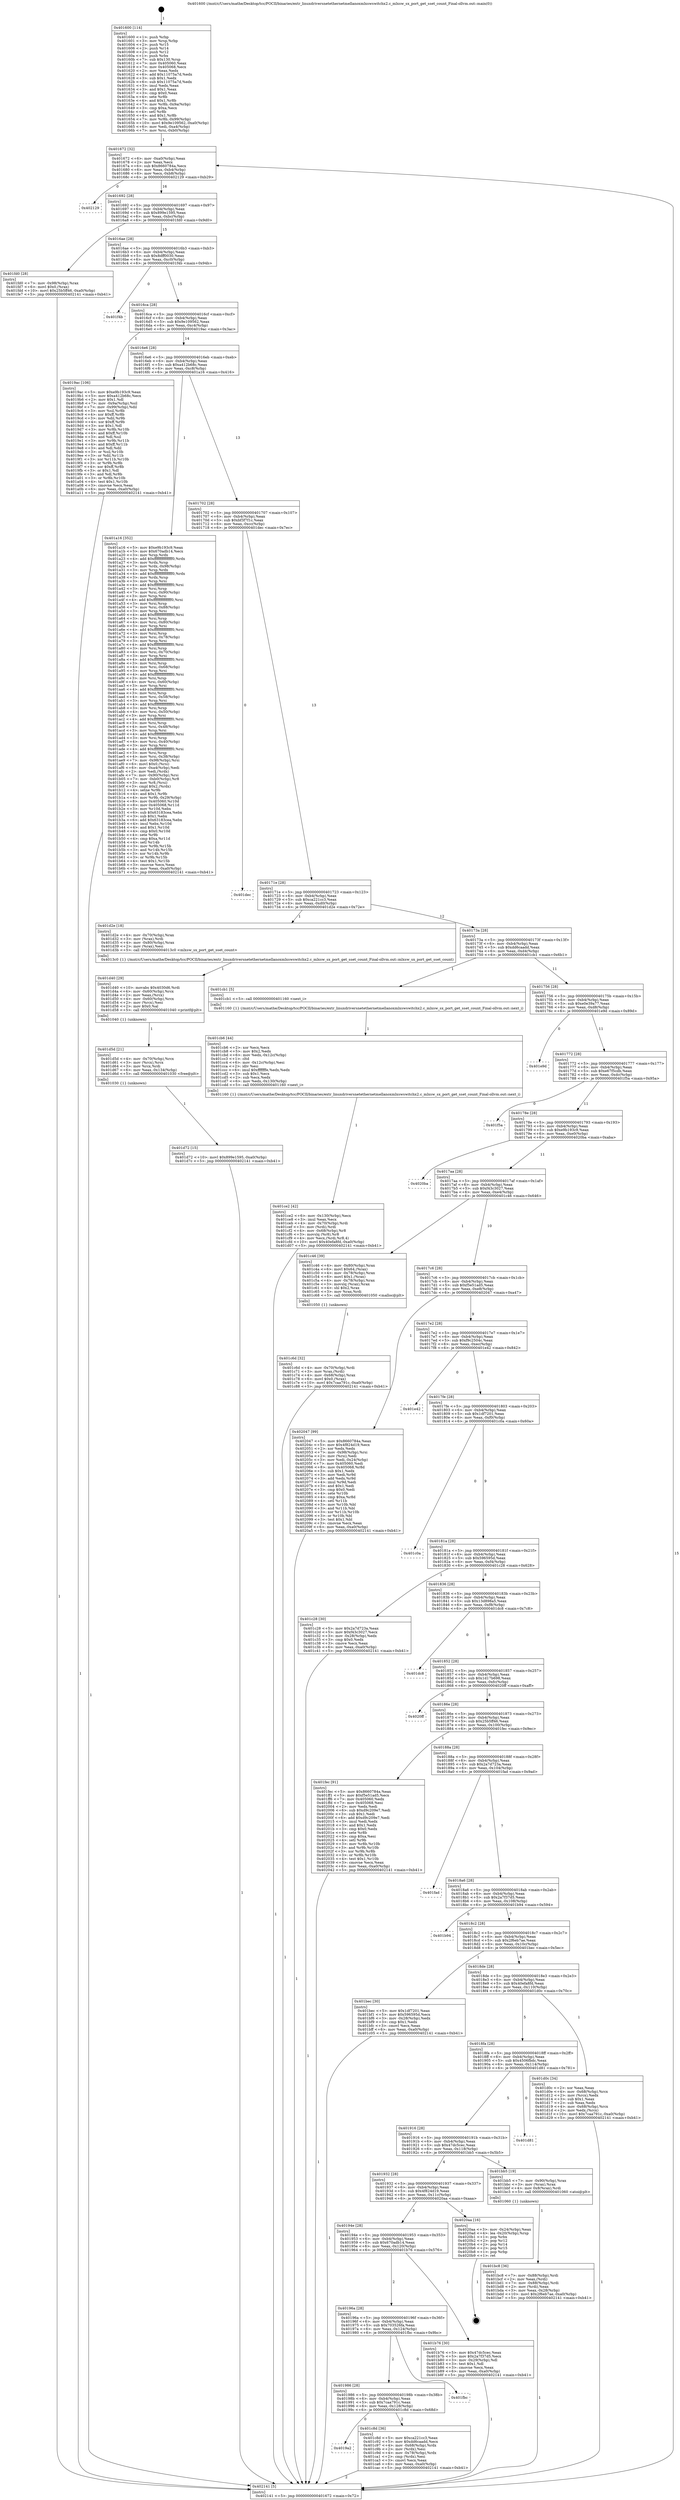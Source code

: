 digraph "0x401600" {
  label = "0x401600 (/mnt/c/Users/mathe/Desktop/tcc/POCII/binaries/extr_linuxdriversnetethernetmellanoxmlxswswitchx2.c_mlxsw_sx_port_get_sset_count_Final-ollvm.out::main(0))"
  labelloc = "t"
  node[shape=record]

  Entry [label="",width=0.3,height=0.3,shape=circle,fillcolor=black,style=filled]
  "0x401672" [label="{
     0x401672 [32]\l
     | [instrs]\l
     &nbsp;&nbsp;0x401672 \<+6\>: mov -0xa0(%rbp),%eax\l
     &nbsp;&nbsp;0x401678 \<+2\>: mov %eax,%ecx\l
     &nbsp;&nbsp;0x40167a \<+6\>: sub $0x8660784a,%ecx\l
     &nbsp;&nbsp;0x401680 \<+6\>: mov %eax,-0xb4(%rbp)\l
     &nbsp;&nbsp;0x401686 \<+6\>: mov %ecx,-0xb8(%rbp)\l
     &nbsp;&nbsp;0x40168c \<+6\>: je 0000000000402129 \<main+0xb29\>\l
  }"]
  "0x402129" [label="{
     0x402129\l
  }", style=dashed]
  "0x401692" [label="{
     0x401692 [28]\l
     | [instrs]\l
     &nbsp;&nbsp;0x401692 \<+5\>: jmp 0000000000401697 \<main+0x97\>\l
     &nbsp;&nbsp;0x401697 \<+6\>: mov -0xb4(%rbp),%eax\l
     &nbsp;&nbsp;0x40169d \<+5\>: sub $0x899e1595,%eax\l
     &nbsp;&nbsp;0x4016a2 \<+6\>: mov %eax,-0xbc(%rbp)\l
     &nbsp;&nbsp;0x4016a8 \<+6\>: je 0000000000401fd0 \<main+0x9d0\>\l
  }"]
  Exit [label="",width=0.3,height=0.3,shape=circle,fillcolor=black,style=filled,peripheries=2]
  "0x401fd0" [label="{
     0x401fd0 [28]\l
     | [instrs]\l
     &nbsp;&nbsp;0x401fd0 \<+7\>: mov -0x98(%rbp),%rax\l
     &nbsp;&nbsp;0x401fd7 \<+6\>: movl $0x0,(%rax)\l
     &nbsp;&nbsp;0x401fdd \<+10\>: movl $0x25b5ff46,-0xa0(%rbp)\l
     &nbsp;&nbsp;0x401fe7 \<+5\>: jmp 0000000000402141 \<main+0xb41\>\l
  }"]
  "0x4016ae" [label="{
     0x4016ae [28]\l
     | [instrs]\l
     &nbsp;&nbsp;0x4016ae \<+5\>: jmp 00000000004016b3 \<main+0xb3\>\l
     &nbsp;&nbsp;0x4016b3 \<+6\>: mov -0xb4(%rbp),%eax\l
     &nbsp;&nbsp;0x4016b9 \<+5\>: sub $0x8dff0030,%eax\l
     &nbsp;&nbsp;0x4016be \<+6\>: mov %eax,-0xc0(%rbp)\l
     &nbsp;&nbsp;0x4016c4 \<+6\>: je 0000000000401f4b \<main+0x94b\>\l
  }"]
  "0x401d72" [label="{
     0x401d72 [15]\l
     | [instrs]\l
     &nbsp;&nbsp;0x401d72 \<+10\>: movl $0x899e1595,-0xa0(%rbp)\l
     &nbsp;&nbsp;0x401d7c \<+5\>: jmp 0000000000402141 \<main+0xb41\>\l
  }"]
  "0x401f4b" [label="{
     0x401f4b\l
  }", style=dashed]
  "0x4016ca" [label="{
     0x4016ca [28]\l
     | [instrs]\l
     &nbsp;&nbsp;0x4016ca \<+5\>: jmp 00000000004016cf \<main+0xcf\>\l
     &nbsp;&nbsp;0x4016cf \<+6\>: mov -0xb4(%rbp),%eax\l
     &nbsp;&nbsp;0x4016d5 \<+5\>: sub $0x9e109562,%eax\l
     &nbsp;&nbsp;0x4016da \<+6\>: mov %eax,-0xc4(%rbp)\l
     &nbsp;&nbsp;0x4016e0 \<+6\>: je 00000000004019ac \<main+0x3ac\>\l
  }"]
  "0x401d5d" [label="{
     0x401d5d [21]\l
     | [instrs]\l
     &nbsp;&nbsp;0x401d5d \<+4\>: mov -0x70(%rbp),%rcx\l
     &nbsp;&nbsp;0x401d61 \<+3\>: mov (%rcx),%rcx\l
     &nbsp;&nbsp;0x401d64 \<+3\>: mov %rcx,%rdi\l
     &nbsp;&nbsp;0x401d67 \<+6\>: mov %eax,-0x134(%rbp)\l
     &nbsp;&nbsp;0x401d6d \<+5\>: call 0000000000401030 \<free@plt\>\l
     | [calls]\l
     &nbsp;&nbsp;0x401030 \{1\} (unknown)\l
  }"]
  "0x4019ac" [label="{
     0x4019ac [106]\l
     | [instrs]\l
     &nbsp;&nbsp;0x4019ac \<+5\>: mov $0xe9b193c9,%eax\l
     &nbsp;&nbsp;0x4019b1 \<+5\>: mov $0xa412b68c,%ecx\l
     &nbsp;&nbsp;0x4019b6 \<+2\>: mov $0x1,%dl\l
     &nbsp;&nbsp;0x4019b8 \<+7\>: mov -0x9a(%rbp),%sil\l
     &nbsp;&nbsp;0x4019bf \<+7\>: mov -0x99(%rbp),%dil\l
     &nbsp;&nbsp;0x4019c6 \<+3\>: mov %sil,%r8b\l
     &nbsp;&nbsp;0x4019c9 \<+4\>: xor $0xff,%r8b\l
     &nbsp;&nbsp;0x4019cd \<+3\>: mov %dil,%r9b\l
     &nbsp;&nbsp;0x4019d0 \<+4\>: xor $0xff,%r9b\l
     &nbsp;&nbsp;0x4019d4 \<+3\>: xor $0x1,%dl\l
     &nbsp;&nbsp;0x4019d7 \<+3\>: mov %r8b,%r10b\l
     &nbsp;&nbsp;0x4019da \<+4\>: and $0xff,%r10b\l
     &nbsp;&nbsp;0x4019de \<+3\>: and %dl,%sil\l
     &nbsp;&nbsp;0x4019e1 \<+3\>: mov %r9b,%r11b\l
     &nbsp;&nbsp;0x4019e4 \<+4\>: and $0xff,%r11b\l
     &nbsp;&nbsp;0x4019e8 \<+3\>: and %dl,%dil\l
     &nbsp;&nbsp;0x4019eb \<+3\>: or %sil,%r10b\l
     &nbsp;&nbsp;0x4019ee \<+3\>: or %dil,%r11b\l
     &nbsp;&nbsp;0x4019f1 \<+3\>: xor %r11b,%r10b\l
     &nbsp;&nbsp;0x4019f4 \<+3\>: or %r9b,%r8b\l
     &nbsp;&nbsp;0x4019f7 \<+4\>: xor $0xff,%r8b\l
     &nbsp;&nbsp;0x4019fb \<+3\>: or $0x1,%dl\l
     &nbsp;&nbsp;0x4019fe \<+3\>: and %dl,%r8b\l
     &nbsp;&nbsp;0x401a01 \<+3\>: or %r8b,%r10b\l
     &nbsp;&nbsp;0x401a04 \<+4\>: test $0x1,%r10b\l
     &nbsp;&nbsp;0x401a08 \<+3\>: cmovne %ecx,%eax\l
     &nbsp;&nbsp;0x401a0b \<+6\>: mov %eax,-0xa0(%rbp)\l
     &nbsp;&nbsp;0x401a11 \<+5\>: jmp 0000000000402141 \<main+0xb41\>\l
  }"]
  "0x4016e6" [label="{
     0x4016e6 [28]\l
     | [instrs]\l
     &nbsp;&nbsp;0x4016e6 \<+5\>: jmp 00000000004016eb \<main+0xeb\>\l
     &nbsp;&nbsp;0x4016eb \<+6\>: mov -0xb4(%rbp),%eax\l
     &nbsp;&nbsp;0x4016f1 \<+5\>: sub $0xa412b68c,%eax\l
     &nbsp;&nbsp;0x4016f6 \<+6\>: mov %eax,-0xc8(%rbp)\l
     &nbsp;&nbsp;0x4016fc \<+6\>: je 0000000000401a16 \<main+0x416\>\l
  }"]
  "0x402141" [label="{
     0x402141 [5]\l
     | [instrs]\l
     &nbsp;&nbsp;0x402141 \<+5\>: jmp 0000000000401672 \<main+0x72\>\l
  }"]
  "0x401600" [label="{
     0x401600 [114]\l
     | [instrs]\l
     &nbsp;&nbsp;0x401600 \<+1\>: push %rbp\l
     &nbsp;&nbsp;0x401601 \<+3\>: mov %rsp,%rbp\l
     &nbsp;&nbsp;0x401604 \<+2\>: push %r15\l
     &nbsp;&nbsp;0x401606 \<+2\>: push %r14\l
     &nbsp;&nbsp;0x401608 \<+2\>: push %r12\l
     &nbsp;&nbsp;0x40160a \<+1\>: push %rbx\l
     &nbsp;&nbsp;0x40160b \<+7\>: sub $0x130,%rsp\l
     &nbsp;&nbsp;0x401612 \<+7\>: mov 0x405060,%eax\l
     &nbsp;&nbsp;0x401619 \<+7\>: mov 0x405068,%ecx\l
     &nbsp;&nbsp;0x401620 \<+2\>: mov %eax,%edx\l
     &nbsp;&nbsp;0x401622 \<+6\>: add $0x11075a7d,%edx\l
     &nbsp;&nbsp;0x401628 \<+3\>: sub $0x1,%edx\l
     &nbsp;&nbsp;0x40162b \<+6\>: sub $0x11075a7d,%edx\l
     &nbsp;&nbsp;0x401631 \<+3\>: imul %edx,%eax\l
     &nbsp;&nbsp;0x401634 \<+3\>: and $0x1,%eax\l
     &nbsp;&nbsp;0x401637 \<+3\>: cmp $0x0,%eax\l
     &nbsp;&nbsp;0x40163a \<+4\>: sete %r8b\l
     &nbsp;&nbsp;0x40163e \<+4\>: and $0x1,%r8b\l
     &nbsp;&nbsp;0x401642 \<+7\>: mov %r8b,-0x9a(%rbp)\l
     &nbsp;&nbsp;0x401649 \<+3\>: cmp $0xa,%ecx\l
     &nbsp;&nbsp;0x40164c \<+4\>: setl %r8b\l
     &nbsp;&nbsp;0x401650 \<+4\>: and $0x1,%r8b\l
     &nbsp;&nbsp;0x401654 \<+7\>: mov %r8b,-0x99(%rbp)\l
     &nbsp;&nbsp;0x40165b \<+10\>: movl $0x9e109562,-0xa0(%rbp)\l
     &nbsp;&nbsp;0x401665 \<+6\>: mov %edi,-0xa4(%rbp)\l
     &nbsp;&nbsp;0x40166b \<+7\>: mov %rsi,-0xb0(%rbp)\l
  }"]
  "0x401d40" [label="{
     0x401d40 [29]\l
     | [instrs]\l
     &nbsp;&nbsp;0x401d40 \<+10\>: movabs $0x4030d6,%rdi\l
     &nbsp;&nbsp;0x401d4a \<+4\>: mov -0x60(%rbp),%rcx\l
     &nbsp;&nbsp;0x401d4e \<+2\>: mov %eax,(%rcx)\l
     &nbsp;&nbsp;0x401d50 \<+4\>: mov -0x60(%rbp),%rcx\l
     &nbsp;&nbsp;0x401d54 \<+2\>: mov (%rcx),%esi\l
     &nbsp;&nbsp;0x401d56 \<+2\>: mov $0x0,%al\l
     &nbsp;&nbsp;0x401d58 \<+5\>: call 0000000000401040 \<printf@plt\>\l
     | [calls]\l
     &nbsp;&nbsp;0x401040 \{1\} (unknown)\l
  }"]
  "0x401a16" [label="{
     0x401a16 [352]\l
     | [instrs]\l
     &nbsp;&nbsp;0x401a16 \<+5\>: mov $0xe9b193c9,%eax\l
     &nbsp;&nbsp;0x401a1b \<+5\>: mov $0x670adb14,%ecx\l
     &nbsp;&nbsp;0x401a20 \<+3\>: mov %rsp,%rdx\l
     &nbsp;&nbsp;0x401a23 \<+4\>: add $0xfffffffffffffff0,%rdx\l
     &nbsp;&nbsp;0x401a27 \<+3\>: mov %rdx,%rsp\l
     &nbsp;&nbsp;0x401a2a \<+7\>: mov %rdx,-0x98(%rbp)\l
     &nbsp;&nbsp;0x401a31 \<+3\>: mov %rsp,%rdx\l
     &nbsp;&nbsp;0x401a34 \<+4\>: add $0xfffffffffffffff0,%rdx\l
     &nbsp;&nbsp;0x401a38 \<+3\>: mov %rdx,%rsp\l
     &nbsp;&nbsp;0x401a3b \<+3\>: mov %rsp,%rsi\l
     &nbsp;&nbsp;0x401a3e \<+4\>: add $0xfffffffffffffff0,%rsi\l
     &nbsp;&nbsp;0x401a42 \<+3\>: mov %rsi,%rsp\l
     &nbsp;&nbsp;0x401a45 \<+7\>: mov %rsi,-0x90(%rbp)\l
     &nbsp;&nbsp;0x401a4c \<+3\>: mov %rsp,%rsi\l
     &nbsp;&nbsp;0x401a4f \<+4\>: add $0xfffffffffffffff0,%rsi\l
     &nbsp;&nbsp;0x401a53 \<+3\>: mov %rsi,%rsp\l
     &nbsp;&nbsp;0x401a56 \<+7\>: mov %rsi,-0x88(%rbp)\l
     &nbsp;&nbsp;0x401a5d \<+3\>: mov %rsp,%rsi\l
     &nbsp;&nbsp;0x401a60 \<+4\>: add $0xfffffffffffffff0,%rsi\l
     &nbsp;&nbsp;0x401a64 \<+3\>: mov %rsi,%rsp\l
     &nbsp;&nbsp;0x401a67 \<+4\>: mov %rsi,-0x80(%rbp)\l
     &nbsp;&nbsp;0x401a6b \<+3\>: mov %rsp,%rsi\l
     &nbsp;&nbsp;0x401a6e \<+4\>: add $0xfffffffffffffff0,%rsi\l
     &nbsp;&nbsp;0x401a72 \<+3\>: mov %rsi,%rsp\l
     &nbsp;&nbsp;0x401a75 \<+4\>: mov %rsi,-0x78(%rbp)\l
     &nbsp;&nbsp;0x401a79 \<+3\>: mov %rsp,%rsi\l
     &nbsp;&nbsp;0x401a7c \<+4\>: add $0xfffffffffffffff0,%rsi\l
     &nbsp;&nbsp;0x401a80 \<+3\>: mov %rsi,%rsp\l
     &nbsp;&nbsp;0x401a83 \<+4\>: mov %rsi,-0x70(%rbp)\l
     &nbsp;&nbsp;0x401a87 \<+3\>: mov %rsp,%rsi\l
     &nbsp;&nbsp;0x401a8a \<+4\>: add $0xfffffffffffffff0,%rsi\l
     &nbsp;&nbsp;0x401a8e \<+3\>: mov %rsi,%rsp\l
     &nbsp;&nbsp;0x401a91 \<+4\>: mov %rsi,-0x68(%rbp)\l
     &nbsp;&nbsp;0x401a95 \<+3\>: mov %rsp,%rsi\l
     &nbsp;&nbsp;0x401a98 \<+4\>: add $0xfffffffffffffff0,%rsi\l
     &nbsp;&nbsp;0x401a9c \<+3\>: mov %rsi,%rsp\l
     &nbsp;&nbsp;0x401a9f \<+4\>: mov %rsi,-0x60(%rbp)\l
     &nbsp;&nbsp;0x401aa3 \<+3\>: mov %rsp,%rsi\l
     &nbsp;&nbsp;0x401aa6 \<+4\>: add $0xfffffffffffffff0,%rsi\l
     &nbsp;&nbsp;0x401aaa \<+3\>: mov %rsi,%rsp\l
     &nbsp;&nbsp;0x401aad \<+4\>: mov %rsi,-0x58(%rbp)\l
     &nbsp;&nbsp;0x401ab1 \<+3\>: mov %rsp,%rsi\l
     &nbsp;&nbsp;0x401ab4 \<+4\>: add $0xfffffffffffffff0,%rsi\l
     &nbsp;&nbsp;0x401ab8 \<+3\>: mov %rsi,%rsp\l
     &nbsp;&nbsp;0x401abb \<+4\>: mov %rsi,-0x50(%rbp)\l
     &nbsp;&nbsp;0x401abf \<+3\>: mov %rsp,%rsi\l
     &nbsp;&nbsp;0x401ac2 \<+4\>: add $0xfffffffffffffff0,%rsi\l
     &nbsp;&nbsp;0x401ac6 \<+3\>: mov %rsi,%rsp\l
     &nbsp;&nbsp;0x401ac9 \<+4\>: mov %rsi,-0x48(%rbp)\l
     &nbsp;&nbsp;0x401acd \<+3\>: mov %rsp,%rsi\l
     &nbsp;&nbsp;0x401ad0 \<+4\>: add $0xfffffffffffffff0,%rsi\l
     &nbsp;&nbsp;0x401ad4 \<+3\>: mov %rsi,%rsp\l
     &nbsp;&nbsp;0x401ad7 \<+4\>: mov %rsi,-0x40(%rbp)\l
     &nbsp;&nbsp;0x401adb \<+3\>: mov %rsp,%rsi\l
     &nbsp;&nbsp;0x401ade \<+4\>: add $0xfffffffffffffff0,%rsi\l
     &nbsp;&nbsp;0x401ae2 \<+3\>: mov %rsi,%rsp\l
     &nbsp;&nbsp;0x401ae5 \<+4\>: mov %rsi,-0x38(%rbp)\l
     &nbsp;&nbsp;0x401ae9 \<+7\>: mov -0x98(%rbp),%rsi\l
     &nbsp;&nbsp;0x401af0 \<+6\>: movl $0x0,(%rsi)\l
     &nbsp;&nbsp;0x401af6 \<+6\>: mov -0xa4(%rbp),%edi\l
     &nbsp;&nbsp;0x401afc \<+2\>: mov %edi,(%rdx)\l
     &nbsp;&nbsp;0x401afe \<+7\>: mov -0x90(%rbp),%rsi\l
     &nbsp;&nbsp;0x401b05 \<+7\>: mov -0xb0(%rbp),%r8\l
     &nbsp;&nbsp;0x401b0c \<+3\>: mov %r8,(%rsi)\l
     &nbsp;&nbsp;0x401b0f \<+3\>: cmpl $0x2,(%rdx)\l
     &nbsp;&nbsp;0x401b12 \<+4\>: setne %r9b\l
     &nbsp;&nbsp;0x401b16 \<+4\>: and $0x1,%r9b\l
     &nbsp;&nbsp;0x401b1a \<+4\>: mov %r9b,-0x29(%rbp)\l
     &nbsp;&nbsp;0x401b1e \<+8\>: mov 0x405060,%r10d\l
     &nbsp;&nbsp;0x401b26 \<+8\>: mov 0x405068,%r11d\l
     &nbsp;&nbsp;0x401b2e \<+3\>: mov %r10d,%ebx\l
     &nbsp;&nbsp;0x401b31 \<+6\>: sub $0x63183cea,%ebx\l
     &nbsp;&nbsp;0x401b37 \<+3\>: sub $0x1,%ebx\l
     &nbsp;&nbsp;0x401b3a \<+6\>: add $0x63183cea,%ebx\l
     &nbsp;&nbsp;0x401b40 \<+4\>: imul %ebx,%r10d\l
     &nbsp;&nbsp;0x401b44 \<+4\>: and $0x1,%r10d\l
     &nbsp;&nbsp;0x401b48 \<+4\>: cmp $0x0,%r10d\l
     &nbsp;&nbsp;0x401b4c \<+4\>: sete %r9b\l
     &nbsp;&nbsp;0x401b50 \<+4\>: cmp $0xa,%r11d\l
     &nbsp;&nbsp;0x401b54 \<+4\>: setl %r14b\l
     &nbsp;&nbsp;0x401b58 \<+3\>: mov %r9b,%r15b\l
     &nbsp;&nbsp;0x401b5b \<+3\>: and %r14b,%r15b\l
     &nbsp;&nbsp;0x401b5e \<+3\>: xor %r14b,%r9b\l
     &nbsp;&nbsp;0x401b61 \<+3\>: or %r9b,%r15b\l
     &nbsp;&nbsp;0x401b64 \<+4\>: test $0x1,%r15b\l
     &nbsp;&nbsp;0x401b68 \<+3\>: cmovne %ecx,%eax\l
     &nbsp;&nbsp;0x401b6b \<+6\>: mov %eax,-0xa0(%rbp)\l
     &nbsp;&nbsp;0x401b71 \<+5\>: jmp 0000000000402141 \<main+0xb41\>\l
  }"]
  "0x401702" [label="{
     0x401702 [28]\l
     | [instrs]\l
     &nbsp;&nbsp;0x401702 \<+5\>: jmp 0000000000401707 \<main+0x107\>\l
     &nbsp;&nbsp;0x401707 \<+6\>: mov -0xb4(%rbp),%eax\l
     &nbsp;&nbsp;0x40170d \<+5\>: sub $0xbf3f7f1c,%eax\l
     &nbsp;&nbsp;0x401712 \<+6\>: mov %eax,-0xcc(%rbp)\l
     &nbsp;&nbsp;0x401718 \<+6\>: je 0000000000401dec \<main+0x7ec\>\l
  }"]
  "0x401ce2" [label="{
     0x401ce2 [42]\l
     | [instrs]\l
     &nbsp;&nbsp;0x401ce2 \<+6\>: mov -0x130(%rbp),%ecx\l
     &nbsp;&nbsp;0x401ce8 \<+3\>: imul %eax,%ecx\l
     &nbsp;&nbsp;0x401ceb \<+4\>: mov -0x70(%rbp),%rdi\l
     &nbsp;&nbsp;0x401cef \<+3\>: mov (%rdi),%rdi\l
     &nbsp;&nbsp;0x401cf2 \<+4\>: mov -0x68(%rbp),%r8\l
     &nbsp;&nbsp;0x401cf6 \<+3\>: movslq (%r8),%r8\l
     &nbsp;&nbsp;0x401cf9 \<+4\>: mov %ecx,(%rdi,%r8,4)\l
     &nbsp;&nbsp;0x401cfd \<+10\>: movl $0x40efa8fd,-0xa0(%rbp)\l
     &nbsp;&nbsp;0x401d07 \<+5\>: jmp 0000000000402141 \<main+0xb41\>\l
  }"]
  "0x401cb6" [label="{
     0x401cb6 [44]\l
     | [instrs]\l
     &nbsp;&nbsp;0x401cb6 \<+2\>: xor %ecx,%ecx\l
     &nbsp;&nbsp;0x401cb8 \<+5\>: mov $0x2,%edx\l
     &nbsp;&nbsp;0x401cbd \<+6\>: mov %edx,-0x12c(%rbp)\l
     &nbsp;&nbsp;0x401cc3 \<+1\>: cltd\l
     &nbsp;&nbsp;0x401cc4 \<+6\>: mov -0x12c(%rbp),%esi\l
     &nbsp;&nbsp;0x401cca \<+2\>: idiv %esi\l
     &nbsp;&nbsp;0x401ccc \<+6\>: imul $0xfffffffe,%edx,%edx\l
     &nbsp;&nbsp;0x401cd2 \<+3\>: sub $0x1,%ecx\l
     &nbsp;&nbsp;0x401cd5 \<+2\>: sub %ecx,%edx\l
     &nbsp;&nbsp;0x401cd7 \<+6\>: mov %edx,-0x130(%rbp)\l
     &nbsp;&nbsp;0x401cdd \<+5\>: call 0000000000401160 \<next_i\>\l
     | [calls]\l
     &nbsp;&nbsp;0x401160 \{1\} (/mnt/c/Users/mathe/Desktop/tcc/POCII/binaries/extr_linuxdriversnetethernetmellanoxmlxswswitchx2.c_mlxsw_sx_port_get_sset_count_Final-ollvm.out::next_i)\l
  }"]
  "0x401dec" [label="{
     0x401dec\l
  }", style=dashed]
  "0x40171e" [label="{
     0x40171e [28]\l
     | [instrs]\l
     &nbsp;&nbsp;0x40171e \<+5\>: jmp 0000000000401723 \<main+0x123\>\l
     &nbsp;&nbsp;0x401723 \<+6\>: mov -0xb4(%rbp),%eax\l
     &nbsp;&nbsp;0x401729 \<+5\>: sub $0xca221cc3,%eax\l
     &nbsp;&nbsp;0x40172e \<+6\>: mov %eax,-0xd0(%rbp)\l
     &nbsp;&nbsp;0x401734 \<+6\>: je 0000000000401d2e \<main+0x72e\>\l
  }"]
  "0x4019a2" [label="{
     0x4019a2\l
  }", style=dashed]
  "0x401d2e" [label="{
     0x401d2e [18]\l
     | [instrs]\l
     &nbsp;&nbsp;0x401d2e \<+4\>: mov -0x70(%rbp),%rax\l
     &nbsp;&nbsp;0x401d32 \<+3\>: mov (%rax),%rdi\l
     &nbsp;&nbsp;0x401d35 \<+4\>: mov -0x80(%rbp),%rax\l
     &nbsp;&nbsp;0x401d39 \<+2\>: mov (%rax),%esi\l
     &nbsp;&nbsp;0x401d3b \<+5\>: call 00000000004013c0 \<mlxsw_sx_port_get_sset_count\>\l
     | [calls]\l
     &nbsp;&nbsp;0x4013c0 \{1\} (/mnt/c/Users/mathe/Desktop/tcc/POCII/binaries/extr_linuxdriversnetethernetmellanoxmlxswswitchx2.c_mlxsw_sx_port_get_sset_count_Final-ollvm.out::mlxsw_sx_port_get_sset_count)\l
  }"]
  "0x40173a" [label="{
     0x40173a [28]\l
     | [instrs]\l
     &nbsp;&nbsp;0x40173a \<+5\>: jmp 000000000040173f \<main+0x13f\>\l
     &nbsp;&nbsp;0x40173f \<+6\>: mov -0xb4(%rbp),%eax\l
     &nbsp;&nbsp;0x401745 \<+5\>: sub $0xdd6caadd,%eax\l
     &nbsp;&nbsp;0x40174a \<+6\>: mov %eax,-0xd4(%rbp)\l
     &nbsp;&nbsp;0x401750 \<+6\>: je 0000000000401cb1 \<main+0x6b1\>\l
  }"]
  "0x401c8d" [label="{
     0x401c8d [36]\l
     | [instrs]\l
     &nbsp;&nbsp;0x401c8d \<+5\>: mov $0xca221cc3,%eax\l
     &nbsp;&nbsp;0x401c92 \<+5\>: mov $0xdd6caadd,%ecx\l
     &nbsp;&nbsp;0x401c97 \<+4\>: mov -0x68(%rbp),%rdx\l
     &nbsp;&nbsp;0x401c9b \<+2\>: mov (%rdx),%esi\l
     &nbsp;&nbsp;0x401c9d \<+4\>: mov -0x78(%rbp),%rdx\l
     &nbsp;&nbsp;0x401ca1 \<+2\>: cmp (%rdx),%esi\l
     &nbsp;&nbsp;0x401ca3 \<+3\>: cmovl %ecx,%eax\l
     &nbsp;&nbsp;0x401ca6 \<+6\>: mov %eax,-0xa0(%rbp)\l
     &nbsp;&nbsp;0x401cac \<+5\>: jmp 0000000000402141 \<main+0xb41\>\l
  }"]
  "0x401cb1" [label="{
     0x401cb1 [5]\l
     | [instrs]\l
     &nbsp;&nbsp;0x401cb1 \<+5\>: call 0000000000401160 \<next_i\>\l
     | [calls]\l
     &nbsp;&nbsp;0x401160 \{1\} (/mnt/c/Users/mathe/Desktop/tcc/POCII/binaries/extr_linuxdriversnetethernetmellanoxmlxswswitchx2.c_mlxsw_sx_port_get_sset_count_Final-ollvm.out::next_i)\l
  }"]
  "0x401756" [label="{
     0x401756 [28]\l
     | [instrs]\l
     &nbsp;&nbsp;0x401756 \<+5\>: jmp 000000000040175b \<main+0x15b\>\l
     &nbsp;&nbsp;0x40175b \<+6\>: mov -0xb4(%rbp),%eax\l
     &nbsp;&nbsp;0x401761 \<+5\>: sub $0xe0e39a77,%eax\l
     &nbsp;&nbsp;0x401766 \<+6\>: mov %eax,-0xd8(%rbp)\l
     &nbsp;&nbsp;0x40176c \<+6\>: je 0000000000401e9d \<main+0x89d\>\l
  }"]
  "0x401986" [label="{
     0x401986 [28]\l
     | [instrs]\l
     &nbsp;&nbsp;0x401986 \<+5\>: jmp 000000000040198b \<main+0x38b\>\l
     &nbsp;&nbsp;0x40198b \<+6\>: mov -0xb4(%rbp),%eax\l
     &nbsp;&nbsp;0x401991 \<+5\>: sub $0x7caa791c,%eax\l
     &nbsp;&nbsp;0x401996 \<+6\>: mov %eax,-0x128(%rbp)\l
     &nbsp;&nbsp;0x40199c \<+6\>: je 0000000000401c8d \<main+0x68d\>\l
  }"]
  "0x401e9d" [label="{
     0x401e9d\l
  }", style=dashed]
  "0x401772" [label="{
     0x401772 [28]\l
     | [instrs]\l
     &nbsp;&nbsp;0x401772 \<+5\>: jmp 0000000000401777 \<main+0x177\>\l
     &nbsp;&nbsp;0x401777 \<+6\>: mov -0xb4(%rbp),%eax\l
     &nbsp;&nbsp;0x40177d \<+5\>: sub $0xe67f5cdb,%eax\l
     &nbsp;&nbsp;0x401782 \<+6\>: mov %eax,-0xdc(%rbp)\l
     &nbsp;&nbsp;0x401788 \<+6\>: je 0000000000401f5a \<main+0x95a\>\l
  }"]
  "0x401fbc" [label="{
     0x401fbc\l
  }", style=dashed]
  "0x401f5a" [label="{
     0x401f5a\l
  }", style=dashed]
  "0x40178e" [label="{
     0x40178e [28]\l
     | [instrs]\l
     &nbsp;&nbsp;0x40178e \<+5\>: jmp 0000000000401793 \<main+0x193\>\l
     &nbsp;&nbsp;0x401793 \<+6\>: mov -0xb4(%rbp),%eax\l
     &nbsp;&nbsp;0x401799 \<+5\>: sub $0xe9b193c9,%eax\l
     &nbsp;&nbsp;0x40179e \<+6\>: mov %eax,-0xe0(%rbp)\l
     &nbsp;&nbsp;0x4017a4 \<+6\>: je 00000000004020ba \<main+0xaba\>\l
  }"]
  "0x401c6d" [label="{
     0x401c6d [32]\l
     | [instrs]\l
     &nbsp;&nbsp;0x401c6d \<+4\>: mov -0x70(%rbp),%rdi\l
     &nbsp;&nbsp;0x401c71 \<+3\>: mov %rax,(%rdi)\l
     &nbsp;&nbsp;0x401c74 \<+4\>: mov -0x68(%rbp),%rax\l
     &nbsp;&nbsp;0x401c78 \<+6\>: movl $0x0,(%rax)\l
     &nbsp;&nbsp;0x401c7e \<+10\>: movl $0x7caa791c,-0xa0(%rbp)\l
     &nbsp;&nbsp;0x401c88 \<+5\>: jmp 0000000000402141 \<main+0xb41\>\l
  }"]
  "0x4020ba" [label="{
     0x4020ba\l
  }", style=dashed]
  "0x4017aa" [label="{
     0x4017aa [28]\l
     | [instrs]\l
     &nbsp;&nbsp;0x4017aa \<+5\>: jmp 00000000004017af \<main+0x1af\>\l
     &nbsp;&nbsp;0x4017af \<+6\>: mov -0xb4(%rbp),%eax\l
     &nbsp;&nbsp;0x4017b5 \<+5\>: sub $0xf43c3027,%eax\l
     &nbsp;&nbsp;0x4017ba \<+6\>: mov %eax,-0xe4(%rbp)\l
     &nbsp;&nbsp;0x4017c0 \<+6\>: je 0000000000401c46 \<main+0x646\>\l
  }"]
  "0x401bc8" [label="{
     0x401bc8 [36]\l
     | [instrs]\l
     &nbsp;&nbsp;0x401bc8 \<+7\>: mov -0x88(%rbp),%rdi\l
     &nbsp;&nbsp;0x401bcf \<+2\>: mov %eax,(%rdi)\l
     &nbsp;&nbsp;0x401bd1 \<+7\>: mov -0x88(%rbp),%rdi\l
     &nbsp;&nbsp;0x401bd8 \<+2\>: mov (%rdi),%eax\l
     &nbsp;&nbsp;0x401bda \<+3\>: mov %eax,-0x28(%rbp)\l
     &nbsp;&nbsp;0x401bdd \<+10\>: movl $0x2f6eb7ae,-0xa0(%rbp)\l
     &nbsp;&nbsp;0x401be7 \<+5\>: jmp 0000000000402141 \<main+0xb41\>\l
  }"]
  "0x401c46" [label="{
     0x401c46 [39]\l
     | [instrs]\l
     &nbsp;&nbsp;0x401c46 \<+4\>: mov -0x80(%rbp),%rax\l
     &nbsp;&nbsp;0x401c4a \<+6\>: movl $0x64,(%rax)\l
     &nbsp;&nbsp;0x401c50 \<+4\>: mov -0x78(%rbp),%rax\l
     &nbsp;&nbsp;0x401c54 \<+6\>: movl $0x1,(%rax)\l
     &nbsp;&nbsp;0x401c5a \<+4\>: mov -0x78(%rbp),%rax\l
     &nbsp;&nbsp;0x401c5e \<+3\>: movslq (%rax),%rax\l
     &nbsp;&nbsp;0x401c61 \<+4\>: shl $0x2,%rax\l
     &nbsp;&nbsp;0x401c65 \<+3\>: mov %rax,%rdi\l
     &nbsp;&nbsp;0x401c68 \<+5\>: call 0000000000401050 \<malloc@plt\>\l
     | [calls]\l
     &nbsp;&nbsp;0x401050 \{1\} (unknown)\l
  }"]
  "0x4017c6" [label="{
     0x4017c6 [28]\l
     | [instrs]\l
     &nbsp;&nbsp;0x4017c6 \<+5\>: jmp 00000000004017cb \<main+0x1cb\>\l
     &nbsp;&nbsp;0x4017cb \<+6\>: mov -0xb4(%rbp),%eax\l
     &nbsp;&nbsp;0x4017d1 \<+5\>: sub $0xf5e51ad5,%eax\l
     &nbsp;&nbsp;0x4017d6 \<+6\>: mov %eax,-0xe8(%rbp)\l
     &nbsp;&nbsp;0x4017dc \<+6\>: je 0000000000402047 \<main+0xa47\>\l
  }"]
  "0x40196a" [label="{
     0x40196a [28]\l
     | [instrs]\l
     &nbsp;&nbsp;0x40196a \<+5\>: jmp 000000000040196f \<main+0x36f\>\l
     &nbsp;&nbsp;0x40196f \<+6\>: mov -0xb4(%rbp),%eax\l
     &nbsp;&nbsp;0x401975 \<+5\>: sub $0x703526fa,%eax\l
     &nbsp;&nbsp;0x40197a \<+6\>: mov %eax,-0x124(%rbp)\l
     &nbsp;&nbsp;0x401980 \<+6\>: je 0000000000401fbc \<main+0x9bc\>\l
  }"]
  "0x402047" [label="{
     0x402047 [99]\l
     | [instrs]\l
     &nbsp;&nbsp;0x402047 \<+5\>: mov $0x8660784a,%eax\l
     &nbsp;&nbsp;0x40204c \<+5\>: mov $0x4f824d19,%ecx\l
     &nbsp;&nbsp;0x402051 \<+2\>: xor %edx,%edx\l
     &nbsp;&nbsp;0x402053 \<+7\>: mov -0x98(%rbp),%rsi\l
     &nbsp;&nbsp;0x40205a \<+2\>: mov (%rsi),%edi\l
     &nbsp;&nbsp;0x40205c \<+3\>: mov %edi,-0x24(%rbp)\l
     &nbsp;&nbsp;0x40205f \<+7\>: mov 0x405060,%edi\l
     &nbsp;&nbsp;0x402066 \<+8\>: mov 0x405068,%r8d\l
     &nbsp;&nbsp;0x40206e \<+3\>: sub $0x1,%edx\l
     &nbsp;&nbsp;0x402071 \<+3\>: mov %edi,%r9d\l
     &nbsp;&nbsp;0x402074 \<+3\>: add %edx,%r9d\l
     &nbsp;&nbsp;0x402077 \<+4\>: imul %r9d,%edi\l
     &nbsp;&nbsp;0x40207b \<+3\>: and $0x1,%edi\l
     &nbsp;&nbsp;0x40207e \<+3\>: cmp $0x0,%edi\l
     &nbsp;&nbsp;0x402081 \<+4\>: sete %r10b\l
     &nbsp;&nbsp;0x402085 \<+4\>: cmp $0xa,%r8d\l
     &nbsp;&nbsp;0x402089 \<+4\>: setl %r11b\l
     &nbsp;&nbsp;0x40208d \<+3\>: mov %r10b,%bl\l
     &nbsp;&nbsp;0x402090 \<+3\>: and %r11b,%bl\l
     &nbsp;&nbsp;0x402093 \<+3\>: xor %r11b,%r10b\l
     &nbsp;&nbsp;0x402096 \<+3\>: or %r10b,%bl\l
     &nbsp;&nbsp;0x402099 \<+3\>: test $0x1,%bl\l
     &nbsp;&nbsp;0x40209c \<+3\>: cmovne %ecx,%eax\l
     &nbsp;&nbsp;0x40209f \<+6\>: mov %eax,-0xa0(%rbp)\l
     &nbsp;&nbsp;0x4020a5 \<+5\>: jmp 0000000000402141 \<main+0xb41\>\l
  }"]
  "0x4017e2" [label="{
     0x4017e2 [28]\l
     | [instrs]\l
     &nbsp;&nbsp;0x4017e2 \<+5\>: jmp 00000000004017e7 \<main+0x1e7\>\l
     &nbsp;&nbsp;0x4017e7 \<+6\>: mov -0xb4(%rbp),%eax\l
     &nbsp;&nbsp;0x4017ed \<+5\>: sub $0xf9c2504c,%eax\l
     &nbsp;&nbsp;0x4017f2 \<+6\>: mov %eax,-0xec(%rbp)\l
     &nbsp;&nbsp;0x4017f8 \<+6\>: je 0000000000401e42 \<main+0x842\>\l
  }"]
  "0x401b76" [label="{
     0x401b76 [30]\l
     | [instrs]\l
     &nbsp;&nbsp;0x401b76 \<+5\>: mov $0x47dc5cec,%eax\l
     &nbsp;&nbsp;0x401b7b \<+5\>: mov $0x2a7f37d5,%ecx\l
     &nbsp;&nbsp;0x401b80 \<+3\>: mov -0x29(%rbp),%dl\l
     &nbsp;&nbsp;0x401b83 \<+3\>: test $0x1,%dl\l
     &nbsp;&nbsp;0x401b86 \<+3\>: cmovne %ecx,%eax\l
     &nbsp;&nbsp;0x401b89 \<+6\>: mov %eax,-0xa0(%rbp)\l
     &nbsp;&nbsp;0x401b8f \<+5\>: jmp 0000000000402141 \<main+0xb41\>\l
  }"]
  "0x401e42" [label="{
     0x401e42\l
  }", style=dashed]
  "0x4017fe" [label="{
     0x4017fe [28]\l
     | [instrs]\l
     &nbsp;&nbsp;0x4017fe \<+5\>: jmp 0000000000401803 \<main+0x203\>\l
     &nbsp;&nbsp;0x401803 \<+6\>: mov -0xb4(%rbp),%eax\l
     &nbsp;&nbsp;0x401809 \<+5\>: sub $0x1df7201,%eax\l
     &nbsp;&nbsp;0x40180e \<+6\>: mov %eax,-0xf0(%rbp)\l
     &nbsp;&nbsp;0x401814 \<+6\>: je 0000000000401c0a \<main+0x60a\>\l
  }"]
  "0x40194e" [label="{
     0x40194e [28]\l
     | [instrs]\l
     &nbsp;&nbsp;0x40194e \<+5\>: jmp 0000000000401953 \<main+0x353\>\l
     &nbsp;&nbsp;0x401953 \<+6\>: mov -0xb4(%rbp),%eax\l
     &nbsp;&nbsp;0x401959 \<+5\>: sub $0x670adb14,%eax\l
     &nbsp;&nbsp;0x40195e \<+6\>: mov %eax,-0x120(%rbp)\l
     &nbsp;&nbsp;0x401964 \<+6\>: je 0000000000401b76 \<main+0x576\>\l
  }"]
  "0x401c0a" [label="{
     0x401c0a\l
  }", style=dashed]
  "0x40181a" [label="{
     0x40181a [28]\l
     | [instrs]\l
     &nbsp;&nbsp;0x40181a \<+5\>: jmp 000000000040181f \<main+0x21f\>\l
     &nbsp;&nbsp;0x40181f \<+6\>: mov -0xb4(%rbp),%eax\l
     &nbsp;&nbsp;0x401825 \<+5\>: sub $0x596595d,%eax\l
     &nbsp;&nbsp;0x40182a \<+6\>: mov %eax,-0xf4(%rbp)\l
     &nbsp;&nbsp;0x401830 \<+6\>: je 0000000000401c28 \<main+0x628\>\l
  }"]
  "0x4020aa" [label="{
     0x4020aa [16]\l
     | [instrs]\l
     &nbsp;&nbsp;0x4020aa \<+3\>: mov -0x24(%rbp),%eax\l
     &nbsp;&nbsp;0x4020ad \<+4\>: lea -0x20(%rbp),%rsp\l
     &nbsp;&nbsp;0x4020b1 \<+1\>: pop %rbx\l
     &nbsp;&nbsp;0x4020b2 \<+2\>: pop %r12\l
     &nbsp;&nbsp;0x4020b4 \<+2\>: pop %r14\l
     &nbsp;&nbsp;0x4020b6 \<+2\>: pop %r15\l
     &nbsp;&nbsp;0x4020b8 \<+1\>: pop %rbp\l
     &nbsp;&nbsp;0x4020b9 \<+1\>: ret\l
  }"]
  "0x401c28" [label="{
     0x401c28 [30]\l
     | [instrs]\l
     &nbsp;&nbsp;0x401c28 \<+5\>: mov $0x2a7d723a,%eax\l
     &nbsp;&nbsp;0x401c2d \<+5\>: mov $0xf43c3027,%ecx\l
     &nbsp;&nbsp;0x401c32 \<+3\>: mov -0x28(%rbp),%edx\l
     &nbsp;&nbsp;0x401c35 \<+3\>: cmp $0x0,%edx\l
     &nbsp;&nbsp;0x401c38 \<+3\>: cmove %ecx,%eax\l
     &nbsp;&nbsp;0x401c3b \<+6\>: mov %eax,-0xa0(%rbp)\l
     &nbsp;&nbsp;0x401c41 \<+5\>: jmp 0000000000402141 \<main+0xb41\>\l
  }"]
  "0x401836" [label="{
     0x401836 [28]\l
     | [instrs]\l
     &nbsp;&nbsp;0x401836 \<+5\>: jmp 000000000040183b \<main+0x23b\>\l
     &nbsp;&nbsp;0x40183b \<+6\>: mov -0xb4(%rbp),%eax\l
     &nbsp;&nbsp;0x401841 \<+5\>: sub $0x13d898a5,%eax\l
     &nbsp;&nbsp;0x401846 \<+6\>: mov %eax,-0xf8(%rbp)\l
     &nbsp;&nbsp;0x40184c \<+6\>: je 0000000000401dc8 \<main+0x7c8\>\l
  }"]
  "0x401932" [label="{
     0x401932 [28]\l
     | [instrs]\l
     &nbsp;&nbsp;0x401932 \<+5\>: jmp 0000000000401937 \<main+0x337\>\l
     &nbsp;&nbsp;0x401937 \<+6\>: mov -0xb4(%rbp),%eax\l
     &nbsp;&nbsp;0x40193d \<+5\>: sub $0x4f824d19,%eax\l
     &nbsp;&nbsp;0x401942 \<+6\>: mov %eax,-0x11c(%rbp)\l
     &nbsp;&nbsp;0x401948 \<+6\>: je 00000000004020aa \<main+0xaaa\>\l
  }"]
  "0x401dc8" [label="{
     0x401dc8\l
  }", style=dashed]
  "0x401852" [label="{
     0x401852 [28]\l
     | [instrs]\l
     &nbsp;&nbsp;0x401852 \<+5\>: jmp 0000000000401857 \<main+0x257\>\l
     &nbsp;&nbsp;0x401857 \<+6\>: mov -0xb4(%rbp),%eax\l
     &nbsp;&nbsp;0x40185d \<+5\>: sub $0x1d17b698,%eax\l
     &nbsp;&nbsp;0x401862 \<+6\>: mov %eax,-0xfc(%rbp)\l
     &nbsp;&nbsp;0x401868 \<+6\>: je 00000000004020ff \<main+0xaff\>\l
  }"]
  "0x401bb5" [label="{
     0x401bb5 [19]\l
     | [instrs]\l
     &nbsp;&nbsp;0x401bb5 \<+7\>: mov -0x90(%rbp),%rax\l
     &nbsp;&nbsp;0x401bbc \<+3\>: mov (%rax),%rax\l
     &nbsp;&nbsp;0x401bbf \<+4\>: mov 0x8(%rax),%rdi\l
     &nbsp;&nbsp;0x401bc3 \<+5\>: call 0000000000401060 \<atoi@plt\>\l
     | [calls]\l
     &nbsp;&nbsp;0x401060 \{1\} (unknown)\l
  }"]
  "0x4020ff" [label="{
     0x4020ff\l
  }", style=dashed]
  "0x40186e" [label="{
     0x40186e [28]\l
     | [instrs]\l
     &nbsp;&nbsp;0x40186e \<+5\>: jmp 0000000000401873 \<main+0x273\>\l
     &nbsp;&nbsp;0x401873 \<+6\>: mov -0xb4(%rbp),%eax\l
     &nbsp;&nbsp;0x401879 \<+5\>: sub $0x25b5ff46,%eax\l
     &nbsp;&nbsp;0x40187e \<+6\>: mov %eax,-0x100(%rbp)\l
     &nbsp;&nbsp;0x401884 \<+6\>: je 0000000000401fec \<main+0x9ec\>\l
  }"]
  "0x401916" [label="{
     0x401916 [28]\l
     | [instrs]\l
     &nbsp;&nbsp;0x401916 \<+5\>: jmp 000000000040191b \<main+0x31b\>\l
     &nbsp;&nbsp;0x40191b \<+6\>: mov -0xb4(%rbp),%eax\l
     &nbsp;&nbsp;0x401921 \<+5\>: sub $0x47dc5cec,%eax\l
     &nbsp;&nbsp;0x401926 \<+6\>: mov %eax,-0x118(%rbp)\l
     &nbsp;&nbsp;0x40192c \<+6\>: je 0000000000401bb5 \<main+0x5b5\>\l
  }"]
  "0x401fec" [label="{
     0x401fec [91]\l
     | [instrs]\l
     &nbsp;&nbsp;0x401fec \<+5\>: mov $0x8660784a,%eax\l
     &nbsp;&nbsp;0x401ff1 \<+5\>: mov $0xf5e51ad5,%ecx\l
     &nbsp;&nbsp;0x401ff6 \<+7\>: mov 0x405060,%edx\l
     &nbsp;&nbsp;0x401ffd \<+7\>: mov 0x405068,%esi\l
     &nbsp;&nbsp;0x402004 \<+2\>: mov %edx,%edi\l
     &nbsp;&nbsp;0x402006 \<+6\>: sub $0xd9c209e7,%edi\l
     &nbsp;&nbsp;0x40200c \<+3\>: sub $0x1,%edi\l
     &nbsp;&nbsp;0x40200f \<+6\>: add $0xd9c209e7,%edi\l
     &nbsp;&nbsp;0x402015 \<+3\>: imul %edi,%edx\l
     &nbsp;&nbsp;0x402018 \<+3\>: and $0x1,%edx\l
     &nbsp;&nbsp;0x40201b \<+3\>: cmp $0x0,%edx\l
     &nbsp;&nbsp;0x40201e \<+4\>: sete %r8b\l
     &nbsp;&nbsp;0x402022 \<+3\>: cmp $0xa,%esi\l
     &nbsp;&nbsp;0x402025 \<+4\>: setl %r9b\l
     &nbsp;&nbsp;0x402029 \<+3\>: mov %r8b,%r10b\l
     &nbsp;&nbsp;0x40202c \<+3\>: and %r9b,%r10b\l
     &nbsp;&nbsp;0x40202f \<+3\>: xor %r9b,%r8b\l
     &nbsp;&nbsp;0x402032 \<+3\>: or %r8b,%r10b\l
     &nbsp;&nbsp;0x402035 \<+4\>: test $0x1,%r10b\l
     &nbsp;&nbsp;0x402039 \<+3\>: cmovne %ecx,%eax\l
     &nbsp;&nbsp;0x40203c \<+6\>: mov %eax,-0xa0(%rbp)\l
     &nbsp;&nbsp;0x402042 \<+5\>: jmp 0000000000402141 \<main+0xb41\>\l
  }"]
  "0x40188a" [label="{
     0x40188a [28]\l
     | [instrs]\l
     &nbsp;&nbsp;0x40188a \<+5\>: jmp 000000000040188f \<main+0x28f\>\l
     &nbsp;&nbsp;0x40188f \<+6\>: mov -0xb4(%rbp),%eax\l
     &nbsp;&nbsp;0x401895 \<+5\>: sub $0x2a7d723a,%eax\l
     &nbsp;&nbsp;0x40189a \<+6\>: mov %eax,-0x104(%rbp)\l
     &nbsp;&nbsp;0x4018a0 \<+6\>: je 0000000000401fad \<main+0x9ad\>\l
  }"]
  "0x401d81" [label="{
     0x401d81\l
  }", style=dashed]
  "0x401fad" [label="{
     0x401fad\l
  }", style=dashed]
  "0x4018a6" [label="{
     0x4018a6 [28]\l
     | [instrs]\l
     &nbsp;&nbsp;0x4018a6 \<+5\>: jmp 00000000004018ab \<main+0x2ab\>\l
     &nbsp;&nbsp;0x4018ab \<+6\>: mov -0xb4(%rbp),%eax\l
     &nbsp;&nbsp;0x4018b1 \<+5\>: sub $0x2a7f37d5,%eax\l
     &nbsp;&nbsp;0x4018b6 \<+6\>: mov %eax,-0x108(%rbp)\l
     &nbsp;&nbsp;0x4018bc \<+6\>: je 0000000000401b94 \<main+0x594\>\l
  }"]
  "0x4018fa" [label="{
     0x4018fa [28]\l
     | [instrs]\l
     &nbsp;&nbsp;0x4018fa \<+5\>: jmp 00000000004018ff \<main+0x2ff\>\l
     &nbsp;&nbsp;0x4018ff \<+6\>: mov -0xb4(%rbp),%eax\l
     &nbsp;&nbsp;0x401905 \<+5\>: sub $0x4506fbdc,%eax\l
     &nbsp;&nbsp;0x40190a \<+6\>: mov %eax,-0x114(%rbp)\l
     &nbsp;&nbsp;0x401910 \<+6\>: je 0000000000401d81 \<main+0x781\>\l
  }"]
  "0x401b94" [label="{
     0x401b94\l
  }", style=dashed]
  "0x4018c2" [label="{
     0x4018c2 [28]\l
     | [instrs]\l
     &nbsp;&nbsp;0x4018c2 \<+5\>: jmp 00000000004018c7 \<main+0x2c7\>\l
     &nbsp;&nbsp;0x4018c7 \<+6\>: mov -0xb4(%rbp),%eax\l
     &nbsp;&nbsp;0x4018cd \<+5\>: sub $0x2f6eb7ae,%eax\l
     &nbsp;&nbsp;0x4018d2 \<+6\>: mov %eax,-0x10c(%rbp)\l
     &nbsp;&nbsp;0x4018d8 \<+6\>: je 0000000000401bec \<main+0x5ec\>\l
  }"]
  "0x401d0c" [label="{
     0x401d0c [34]\l
     | [instrs]\l
     &nbsp;&nbsp;0x401d0c \<+2\>: xor %eax,%eax\l
     &nbsp;&nbsp;0x401d0e \<+4\>: mov -0x68(%rbp),%rcx\l
     &nbsp;&nbsp;0x401d12 \<+2\>: mov (%rcx),%edx\l
     &nbsp;&nbsp;0x401d14 \<+3\>: sub $0x1,%eax\l
     &nbsp;&nbsp;0x401d17 \<+2\>: sub %eax,%edx\l
     &nbsp;&nbsp;0x401d19 \<+4\>: mov -0x68(%rbp),%rcx\l
     &nbsp;&nbsp;0x401d1d \<+2\>: mov %edx,(%rcx)\l
     &nbsp;&nbsp;0x401d1f \<+10\>: movl $0x7caa791c,-0xa0(%rbp)\l
     &nbsp;&nbsp;0x401d29 \<+5\>: jmp 0000000000402141 \<main+0xb41\>\l
  }"]
  "0x401bec" [label="{
     0x401bec [30]\l
     | [instrs]\l
     &nbsp;&nbsp;0x401bec \<+5\>: mov $0x1df7201,%eax\l
     &nbsp;&nbsp;0x401bf1 \<+5\>: mov $0x596595d,%ecx\l
     &nbsp;&nbsp;0x401bf6 \<+3\>: mov -0x28(%rbp),%edx\l
     &nbsp;&nbsp;0x401bf9 \<+3\>: cmp $0x1,%edx\l
     &nbsp;&nbsp;0x401bfc \<+3\>: cmovl %ecx,%eax\l
     &nbsp;&nbsp;0x401bff \<+6\>: mov %eax,-0xa0(%rbp)\l
     &nbsp;&nbsp;0x401c05 \<+5\>: jmp 0000000000402141 \<main+0xb41\>\l
  }"]
  "0x4018de" [label="{
     0x4018de [28]\l
     | [instrs]\l
     &nbsp;&nbsp;0x4018de \<+5\>: jmp 00000000004018e3 \<main+0x2e3\>\l
     &nbsp;&nbsp;0x4018e3 \<+6\>: mov -0xb4(%rbp),%eax\l
     &nbsp;&nbsp;0x4018e9 \<+5\>: sub $0x40efa8fd,%eax\l
     &nbsp;&nbsp;0x4018ee \<+6\>: mov %eax,-0x110(%rbp)\l
     &nbsp;&nbsp;0x4018f4 \<+6\>: je 0000000000401d0c \<main+0x70c\>\l
  }"]
  Entry -> "0x401600" [label=" 1"]
  "0x401672" -> "0x402129" [label=" 0"]
  "0x401672" -> "0x401692" [label=" 16"]
  "0x4020aa" -> Exit [label=" 1"]
  "0x401692" -> "0x401fd0" [label=" 1"]
  "0x401692" -> "0x4016ae" [label=" 15"]
  "0x402047" -> "0x402141" [label=" 1"]
  "0x4016ae" -> "0x401f4b" [label=" 0"]
  "0x4016ae" -> "0x4016ca" [label=" 15"]
  "0x401fec" -> "0x402141" [label=" 1"]
  "0x4016ca" -> "0x4019ac" [label=" 1"]
  "0x4016ca" -> "0x4016e6" [label=" 14"]
  "0x4019ac" -> "0x402141" [label=" 1"]
  "0x401600" -> "0x401672" [label=" 1"]
  "0x402141" -> "0x401672" [label=" 15"]
  "0x401fd0" -> "0x402141" [label=" 1"]
  "0x4016e6" -> "0x401a16" [label=" 1"]
  "0x4016e6" -> "0x401702" [label=" 13"]
  "0x401d72" -> "0x402141" [label=" 1"]
  "0x401a16" -> "0x402141" [label=" 1"]
  "0x401d5d" -> "0x401d72" [label=" 1"]
  "0x401702" -> "0x401dec" [label=" 0"]
  "0x401702" -> "0x40171e" [label=" 13"]
  "0x401d40" -> "0x401d5d" [label=" 1"]
  "0x40171e" -> "0x401d2e" [label=" 1"]
  "0x40171e" -> "0x40173a" [label=" 12"]
  "0x401d2e" -> "0x401d40" [label=" 1"]
  "0x40173a" -> "0x401cb1" [label=" 1"]
  "0x40173a" -> "0x401756" [label=" 11"]
  "0x401d0c" -> "0x402141" [label=" 1"]
  "0x401756" -> "0x401e9d" [label=" 0"]
  "0x401756" -> "0x401772" [label=" 11"]
  "0x401cb6" -> "0x401ce2" [label=" 1"]
  "0x401772" -> "0x401f5a" [label=" 0"]
  "0x401772" -> "0x40178e" [label=" 11"]
  "0x401cb1" -> "0x401cb6" [label=" 1"]
  "0x40178e" -> "0x4020ba" [label=" 0"]
  "0x40178e" -> "0x4017aa" [label=" 11"]
  "0x401986" -> "0x4019a2" [label=" 0"]
  "0x4017aa" -> "0x401c46" [label=" 1"]
  "0x4017aa" -> "0x4017c6" [label=" 10"]
  "0x401986" -> "0x401c8d" [label=" 2"]
  "0x4017c6" -> "0x402047" [label=" 1"]
  "0x4017c6" -> "0x4017e2" [label=" 9"]
  "0x401ce2" -> "0x402141" [label=" 1"]
  "0x4017e2" -> "0x401e42" [label=" 0"]
  "0x4017e2" -> "0x4017fe" [label=" 9"]
  "0x40196a" -> "0x401986" [label=" 2"]
  "0x4017fe" -> "0x401c0a" [label=" 0"]
  "0x4017fe" -> "0x40181a" [label=" 9"]
  "0x401c8d" -> "0x402141" [label=" 2"]
  "0x40181a" -> "0x401c28" [label=" 1"]
  "0x40181a" -> "0x401836" [label=" 8"]
  "0x401c6d" -> "0x402141" [label=" 1"]
  "0x401836" -> "0x401dc8" [label=" 0"]
  "0x401836" -> "0x401852" [label=" 8"]
  "0x401c28" -> "0x402141" [label=" 1"]
  "0x401852" -> "0x4020ff" [label=" 0"]
  "0x401852" -> "0x40186e" [label=" 8"]
  "0x401bec" -> "0x402141" [label=" 1"]
  "0x40186e" -> "0x401fec" [label=" 1"]
  "0x40186e" -> "0x40188a" [label=" 7"]
  "0x401bb5" -> "0x401bc8" [label=" 1"]
  "0x40188a" -> "0x401fad" [label=" 0"]
  "0x40188a" -> "0x4018a6" [label=" 7"]
  "0x401b76" -> "0x402141" [label=" 1"]
  "0x4018a6" -> "0x401b94" [label=" 0"]
  "0x4018a6" -> "0x4018c2" [label=" 7"]
  "0x40194e" -> "0x401b76" [label=" 1"]
  "0x4018c2" -> "0x401bec" [label=" 1"]
  "0x4018c2" -> "0x4018de" [label=" 6"]
  "0x40196a" -> "0x401fbc" [label=" 0"]
  "0x4018de" -> "0x401d0c" [label=" 1"]
  "0x4018de" -> "0x4018fa" [label=" 5"]
  "0x40194e" -> "0x40196a" [label=" 2"]
  "0x4018fa" -> "0x401d81" [label=" 0"]
  "0x4018fa" -> "0x401916" [label=" 5"]
  "0x401bc8" -> "0x402141" [label=" 1"]
  "0x401916" -> "0x401bb5" [label=" 1"]
  "0x401916" -> "0x401932" [label=" 4"]
  "0x401c46" -> "0x401c6d" [label=" 1"]
  "0x401932" -> "0x4020aa" [label=" 1"]
  "0x401932" -> "0x40194e" [label=" 3"]
}
